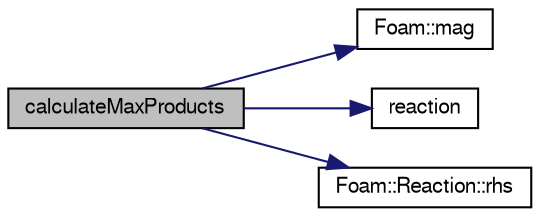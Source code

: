 digraph "calculateMaxProducts"
{
  bgcolor="transparent";
  edge [fontname="FreeSans",fontsize="10",labelfontname="FreeSans",labelfontsize="10"];
  node [fontname="FreeSans",fontsize="10",shape=record];
  rankdir="LR";
  Node92 [label="calculateMaxProducts",height=0.2,width=0.4,color="black", fillcolor="grey75", style="filled", fontcolor="black"];
  Node92 -> Node93 [color="midnightblue",fontsize="10",style="solid",fontname="FreeSans"];
  Node93 [label="Foam::mag",height=0.2,width=0.4,color="black",URL="$a21124.html#a929da2a3fdcf3dacbbe0487d3a330dae"];
  Node92 -> Node94 [color="midnightblue",fontsize="10",style="solid",fontname="FreeSans"];
  Node94 [label="reaction",height=0.2,width=0.4,color="black",URL="$a38984.html#a31e20dded3aa39de922899a34687efcc"];
  Node92 -> Node95 [color="midnightblue",fontsize="10",style="solid",fontname="FreeSans"];
  Node95 [label="Foam::Reaction::rhs",height=0.2,width=0.4,color="black",URL="$a30330.html#a1307353445aae5aae36cd5a86f3f64f0"];
}
